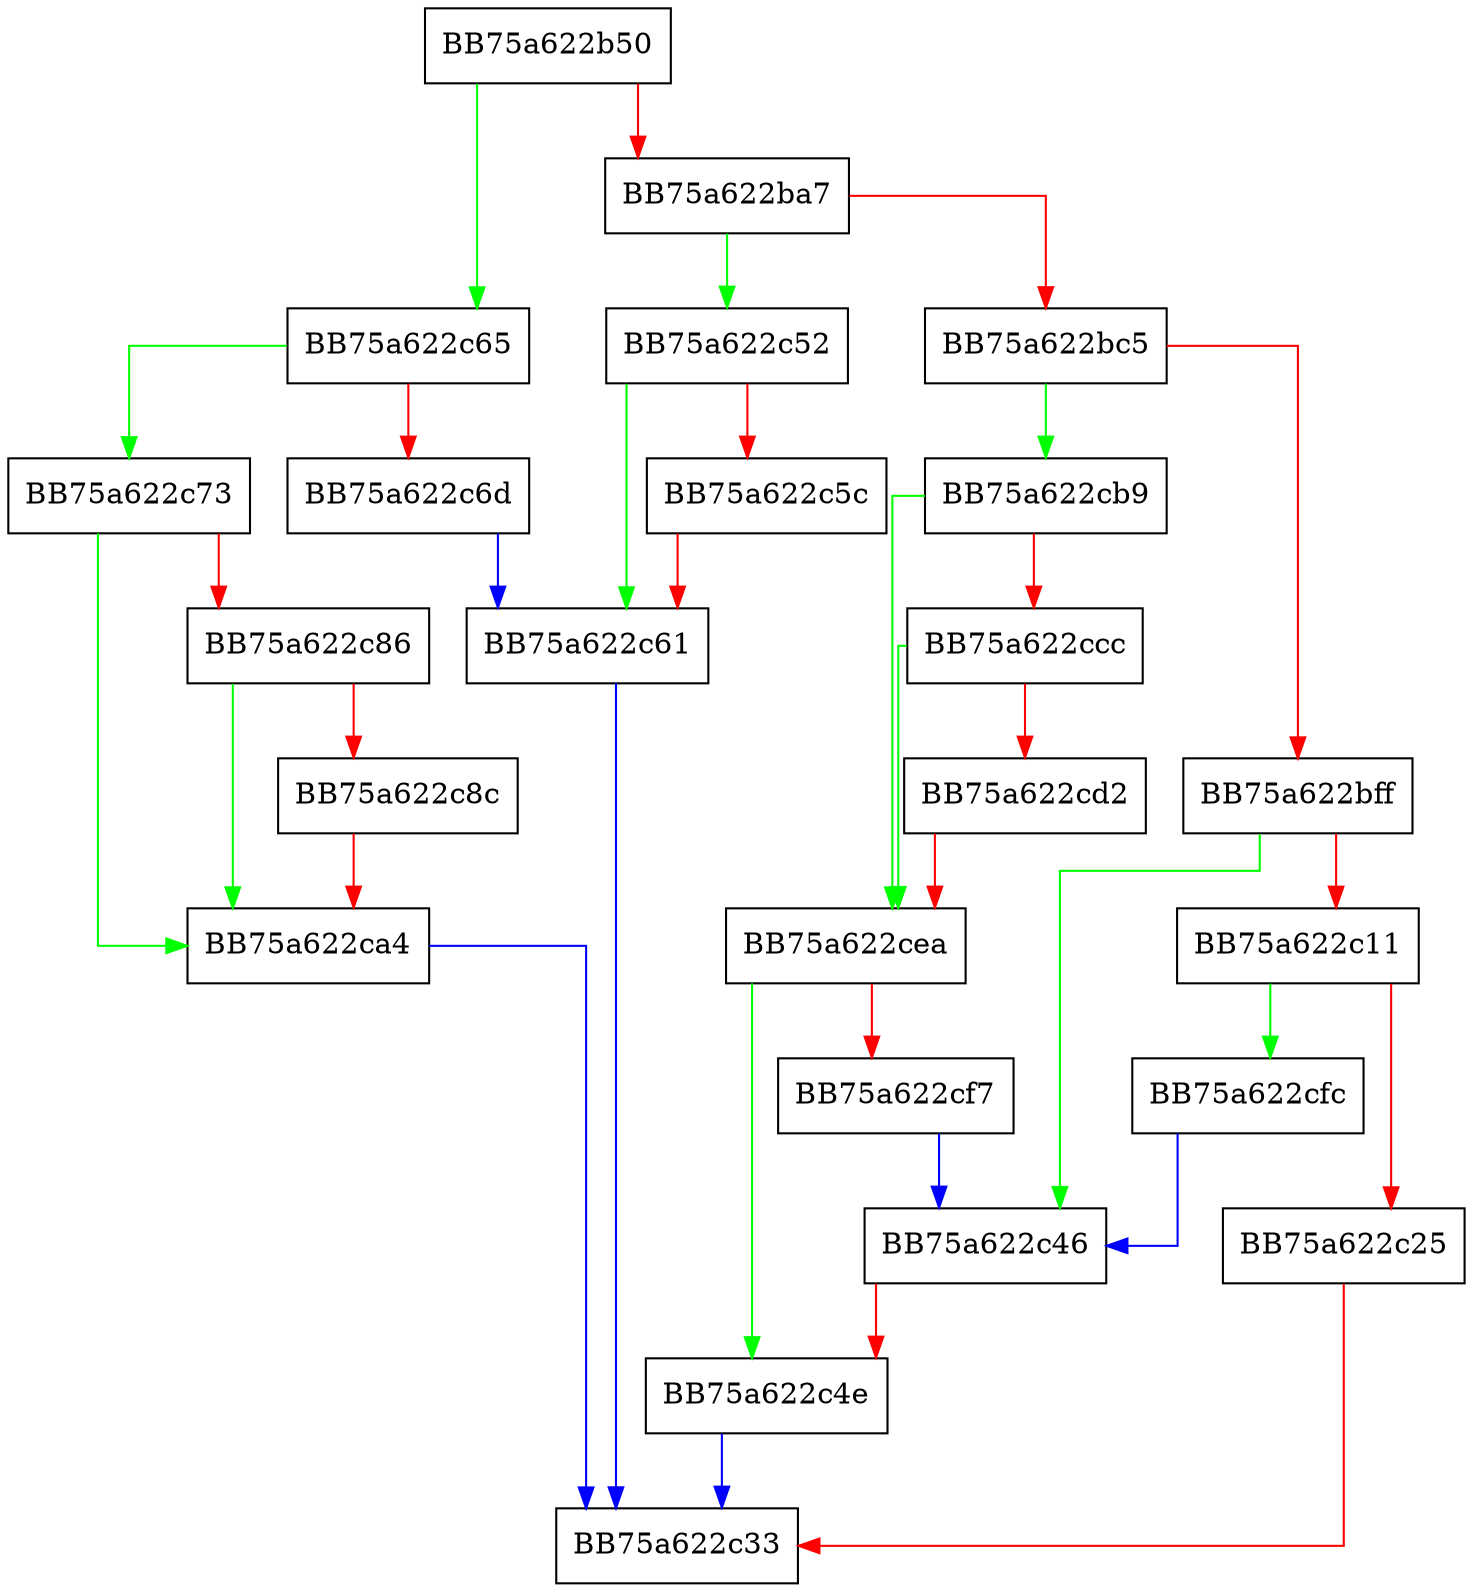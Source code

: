 digraph GetNext {
  node [shape="box"];
  graph [splines=ortho];
  BB75a622b50 -> BB75a622c65 [color="green"];
  BB75a622b50 -> BB75a622ba7 [color="red"];
  BB75a622ba7 -> BB75a622c52 [color="green"];
  BB75a622ba7 -> BB75a622bc5 [color="red"];
  BB75a622bc5 -> BB75a622cb9 [color="green"];
  BB75a622bc5 -> BB75a622bff [color="red"];
  BB75a622bff -> BB75a622c46 [color="green"];
  BB75a622bff -> BB75a622c11 [color="red"];
  BB75a622c11 -> BB75a622cfc [color="green"];
  BB75a622c11 -> BB75a622c25 [color="red"];
  BB75a622c25 -> BB75a622c33 [color="red"];
  BB75a622c46 -> BB75a622c4e [color="red"];
  BB75a622c4e -> BB75a622c33 [color="blue"];
  BB75a622c52 -> BB75a622c61 [color="green"];
  BB75a622c52 -> BB75a622c5c [color="red"];
  BB75a622c5c -> BB75a622c61 [color="red"];
  BB75a622c61 -> BB75a622c33 [color="blue"];
  BB75a622c65 -> BB75a622c73 [color="green"];
  BB75a622c65 -> BB75a622c6d [color="red"];
  BB75a622c6d -> BB75a622c61 [color="blue"];
  BB75a622c73 -> BB75a622ca4 [color="green"];
  BB75a622c73 -> BB75a622c86 [color="red"];
  BB75a622c86 -> BB75a622ca4 [color="green"];
  BB75a622c86 -> BB75a622c8c [color="red"];
  BB75a622c8c -> BB75a622ca4 [color="red"];
  BB75a622ca4 -> BB75a622c33 [color="blue"];
  BB75a622cb9 -> BB75a622cea [color="green"];
  BB75a622cb9 -> BB75a622ccc [color="red"];
  BB75a622ccc -> BB75a622cea [color="green"];
  BB75a622ccc -> BB75a622cd2 [color="red"];
  BB75a622cd2 -> BB75a622cea [color="red"];
  BB75a622cea -> BB75a622c4e [color="green"];
  BB75a622cea -> BB75a622cf7 [color="red"];
  BB75a622cf7 -> BB75a622c46 [color="blue"];
  BB75a622cfc -> BB75a622c46 [color="blue"];
}